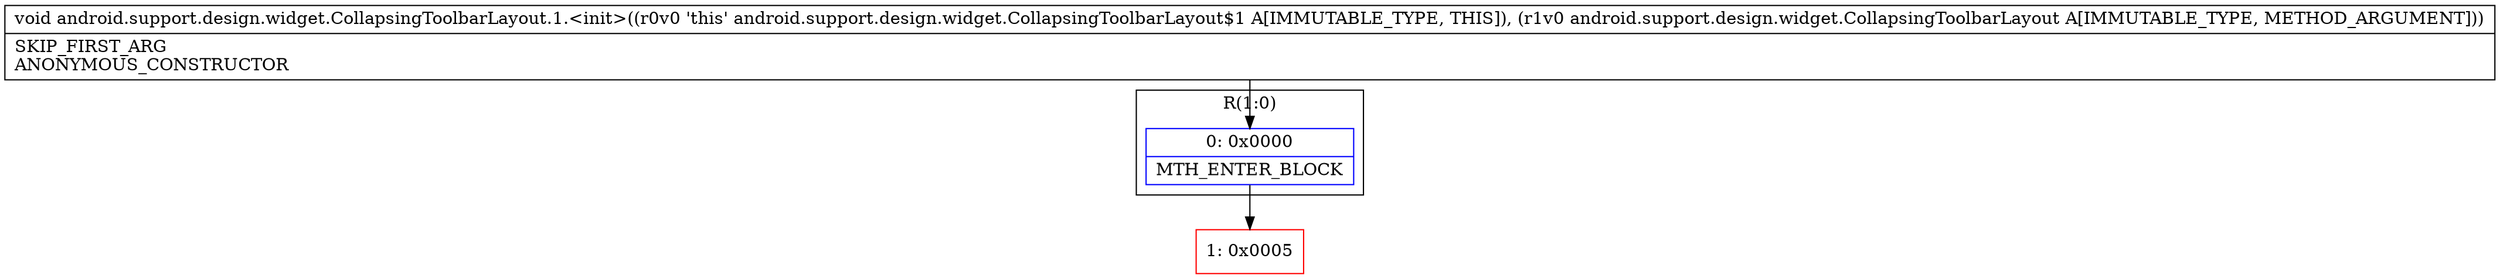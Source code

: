 digraph "CFG forandroid.support.design.widget.CollapsingToolbarLayout.1.\<init\>(Landroid\/support\/design\/widget\/CollapsingToolbarLayout;)V" {
subgraph cluster_Region_732412589 {
label = "R(1:0)";
node [shape=record,color=blue];
Node_0 [shape=record,label="{0\:\ 0x0000|MTH_ENTER_BLOCK\l}"];
}
Node_1 [shape=record,color=red,label="{1\:\ 0x0005}"];
MethodNode[shape=record,label="{void android.support.design.widget.CollapsingToolbarLayout.1.\<init\>((r0v0 'this' android.support.design.widget.CollapsingToolbarLayout$1 A[IMMUTABLE_TYPE, THIS]), (r1v0 android.support.design.widget.CollapsingToolbarLayout A[IMMUTABLE_TYPE, METHOD_ARGUMENT]))  | SKIP_FIRST_ARG\lANONYMOUS_CONSTRUCTOR\l}"];
MethodNode -> Node_0;
Node_0 -> Node_1;
}

